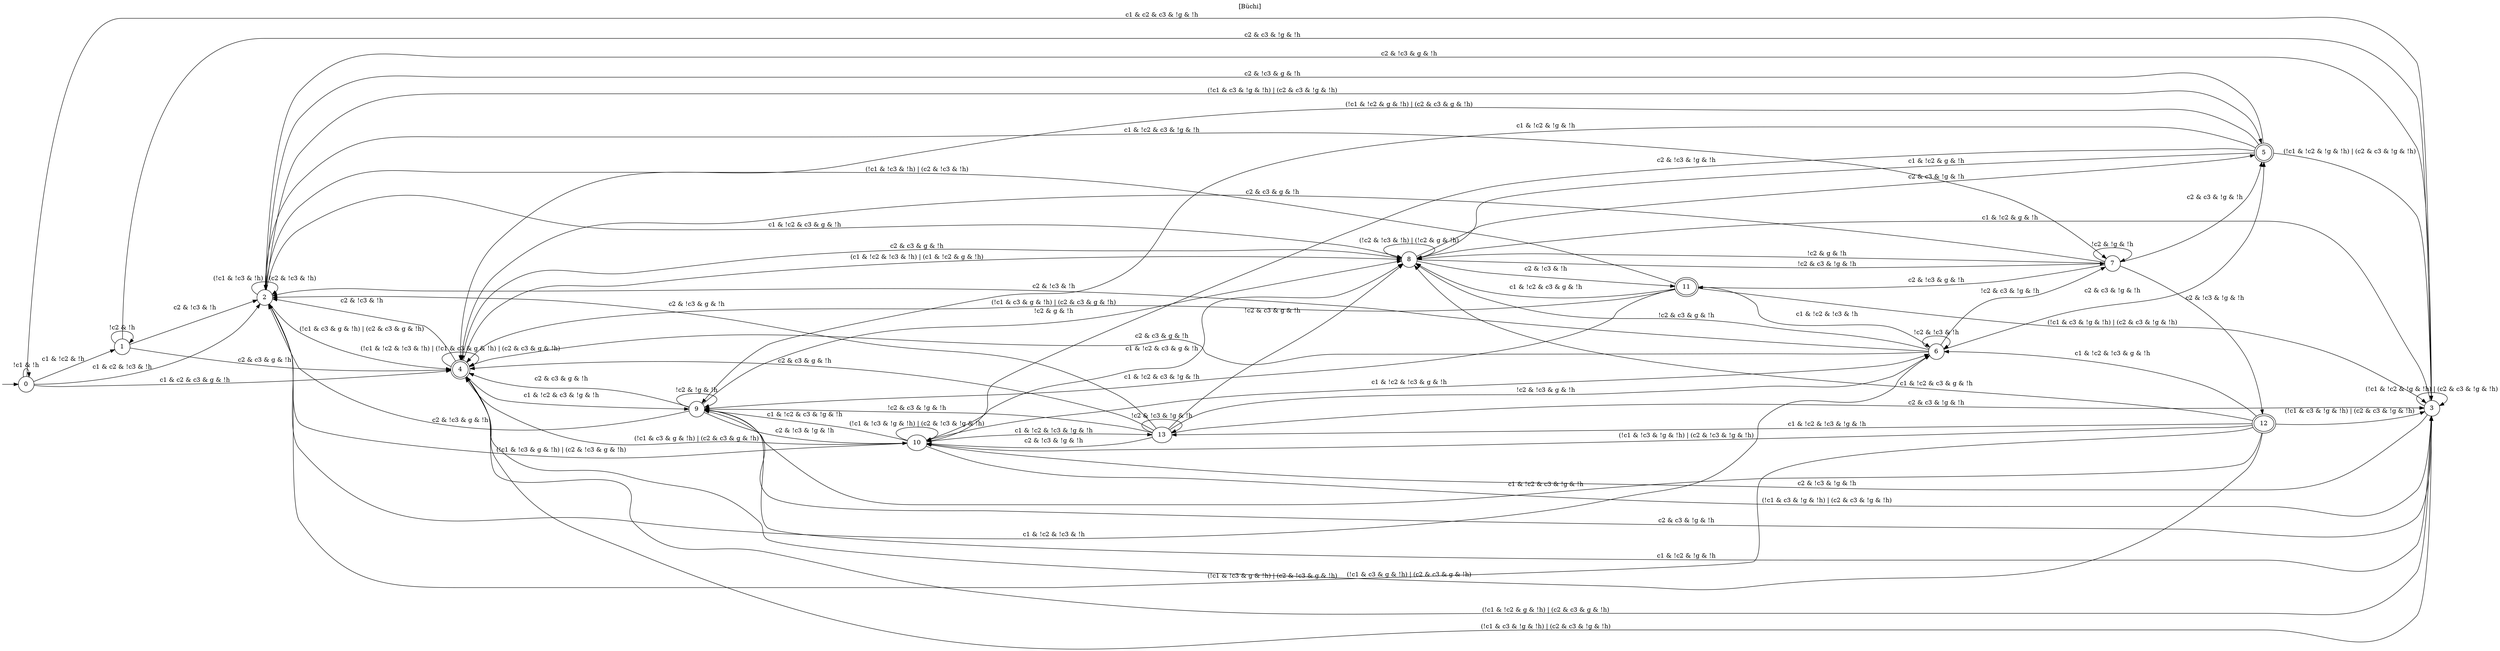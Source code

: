 digraph "" {
  rankdir=LR
  label="[Büchi]"
  labelloc="t"
  node [shape="ellipse",width="0.5",height="0.5"]
  I [label="", style=invis, width=0]
  I -> 0
  0 [label="0"]
  0 -> 0 [label="!c1 & !h"]
  0 -> 1 [label="c1 & !c2 & !h"]
  0 -> 2 [label="c1 & c2 & !c3 & !h"]
  0 -> 3 [label="c1 & c2 & c3 & !g & !h"]
  0 -> 4 [label="c1 & c2 & c3 & g & !h"]
  1 [label="1"]
  1 -> 1 [label="!c2 & !h"]
  1 -> 2 [label="c2 & !c3 & !h"]
  1 -> 3 [label="c2 & c3 & !g & !h"]
  1 -> 4 [label="c2 & c3 & g & !h"]
  2 [label="2"]
  2 -> 2 [label="(!c1 & !c3 & !h) | (c2 & !c3 & !h)"]
  2 -> 4 [label="(!c1 & c3 & g & !h) | (c2 & c3 & g & !h)"]
  2 -> 5 [label="(!c1 & c3 & !g & !h) | (c2 & c3 & !g & !h)"]
  2 -> 6 [label="c1 & !c2 & !c3 & !h"]
  2 -> 7 [label="c1 & !c2 & c3 & !g & !h"]
  2 -> 8 [label="c1 & !c2 & c3 & g & !h"]
  3 [label="3"]
  3 -> 2 [label="c2 & !c3 & g & !h"]
  3 -> 3 [label="(!c1 & !c2 & !g & !h) | (c2 & c3 & !g & !h)"]
  3 -> 4 [label="(!c1 & !c2 & g & !h) | (c2 & c3 & g & !h)"]
  3 -> 8 [label="c1 & !c2 & g & !h"]
  3 -> 9 [label="c1 & !c2 & !g & !h"]
  3 -> 10 [label="c2 & !c3 & !g & !h"]
  4 [label="4", peripheries=2]
  4 -> 2 [label="c2 & !c3 & !h"]
  4 -> 3 [label="(!c1 & c3 & !g & !h) | (c2 & c3 & !g & !h)"]
  4 -> 4 [label="(!c1 & !c2 & !c3 & !h) | (!c1 & c3 & g & !h) | (c2 & c3 & g & !h)"]
  4 -> 8 [label="(c1 & !c2 & !c3 & !h) | (c1 & !c2 & g & !h)"]
  4 -> 9 [label="c1 & !c2 & c3 & !g & !h"]
  5 [label="5", peripheries=2]
  5 -> 2 [label="c2 & !c3 & g & !h"]
  5 -> 3 [label="(!c1 & !c2 & !g & !h) | (c2 & c3 & !g & !h)"]
  5 -> 4 [label="(!c1 & !c2 & g & !h) | (c2 & c3 & g & !h)"]
  5 -> 8 [label="c1 & !c2 & g & !h"]
  5 -> 9 [label="c1 & !c2 & !g & !h"]
  5 -> 10 [label="c2 & !c3 & !g & !h"]
  6 [label="6"]
  6 -> 2 [label="c2 & !c3 & !h"]
  6 -> 4 [label="c2 & c3 & g & !h"]
  6 -> 5 [label="c2 & c3 & !g & !h"]
  6 -> 6 [label="!c2 & !c3 & !h"]
  6 -> 7 [label="!c2 & c3 & !g & !h"]
  6 -> 8 [label="!c2 & c3 & g & !h"]
  7 [label="7"]
  7 -> 4 [label="c2 & c3 & g & !h"]
  7 -> 5 [label="c2 & c3 & !g & !h"]
  7 -> 7 [label="!c2 & !g & !h"]
  7 -> 8 [label="!c2 & g & !h"]
  7 -> 11 [label="c2 & !c3 & g & !h"]
  7 -> 12 [label="c2 & !c3 & !g & !h"]
  8 [label="8"]
  8 -> 4 [label="c2 & c3 & g & !h"]
  8 -> 5 [label="c2 & c3 & !g & !h"]
  8 -> 7 [label="!c2 & c3 & !g & !h"]
  8 -> 8 [label="(!c2 & !c3 & !h) | (!c2 & g & !h)"]
  8 -> 11 [label="c2 & !c3 & !h"]
  9 [label="9"]
  9 -> 2 [label="c2 & !c3 & g & !h"]
  9 -> 3 [label="c2 & c3 & !g & !h"]
  9 -> 4 [label="c2 & c3 & g & !h"]
  9 -> 8 [label="!c2 & g & !h"]
  9 -> 9 [label="!c2 & !g & !h"]
  9 -> 10 [label="c2 & !c3 & !g & !h"]
  10 [label="10"]
  10 -> 2 [label="(!c1 & !c3 & g & !h) | (c2 & !c3 & g & !h)"]
  10 -> 3 [label="(!c1 & c3 & !g & !h) | (c2 & c3 & !g & !h)"]
  10 -> 4 [label="(!c1 & c3 & g & !h) | (c2 & c3 & g & !h)"]
  10 -> 6 [label="c1 & !c2 & !c3 & g & !h"]
  10 -> 8 [label="c1 & !c2 & c3 & g & !h"]
  10 -> 9 [label="c1 & !c2 & c3 & !g & !h"]
  10 -> 10 [label="(!c1 & !c3 & !g & !h) | (c2 & !c3 & !g & !h)"]
  10 -> 13 [label="c1 & !c2 & !c3 & !g & !h"]
  11 [label="11", peripheries=2]
  11 -> 2 [label="(!c1 & !c3 & !h) | (c2 & !c3 & !h)"]
  11 -> 3 [label="(!c1 & c3 & !g & !h) | (c2 & c3 & !g & !h)"]
  11 -> 4 [label="(!c1 & c3 & g & !h) | (c2 & c3 & g & !h)"]
  11 -> 6 [label="c1 & !c2 & !c3 & !h"]
  11 -> 8 [label="c1 & !c2 & c3 & g & !h"]
  11 -> 9 [label="c1 & !c2 & c3 & !g & !h"]
  12 [label="12", peripheries=2]
  12 -> 2 [label="(!c1 & !c3 & g & !h) | (c2 & !c3 & g & !h)"]
  12 -> 3 [label="(!c1 & c3 & !g & !h) | (c2 & c3 & !g & !h)"]
  12 -> 4 [label="(!c1 & c3 & g & !h) | (c2 & c3 & g & !h)"]
  12 -> 6 [label="c1 & !c2 & !c3 & g & !h"]
  12 -> 8 [label="c1 & !c2 & c3 & g & !h"]
  12 -> 9 [label="c1 & !c2 & c3 & !g & !h"]
  12 -> 10 [label="(!c1 & !c3 & !g & !h) | (c2 & !c3 & !g & !h)"]
  12 -> 13 [label="c1 & !c2 & !c3 & !g & !h"]
  13 [label="13"]
  13 -> 2 [label="c2 & !c3 & g & !h"]
  13 -> 3 [label="c2 & c3 & !g & !h"]
  13 -> 4 [label="c2 & c3 & g & !h"]
  13 -> 6 [label="!c2 & !c3 & g & !h"]
  13 -> 8 [label="!c2 & c3 & g & !h"]
  13 -> 9 [label="!c2 & c3 & !g & !h"]
  13 -> 10 [label="c2 & !c3 & !g & !h"]
  13 -> 13 [label="!c2 & !c3 & !g & !h"]
}
